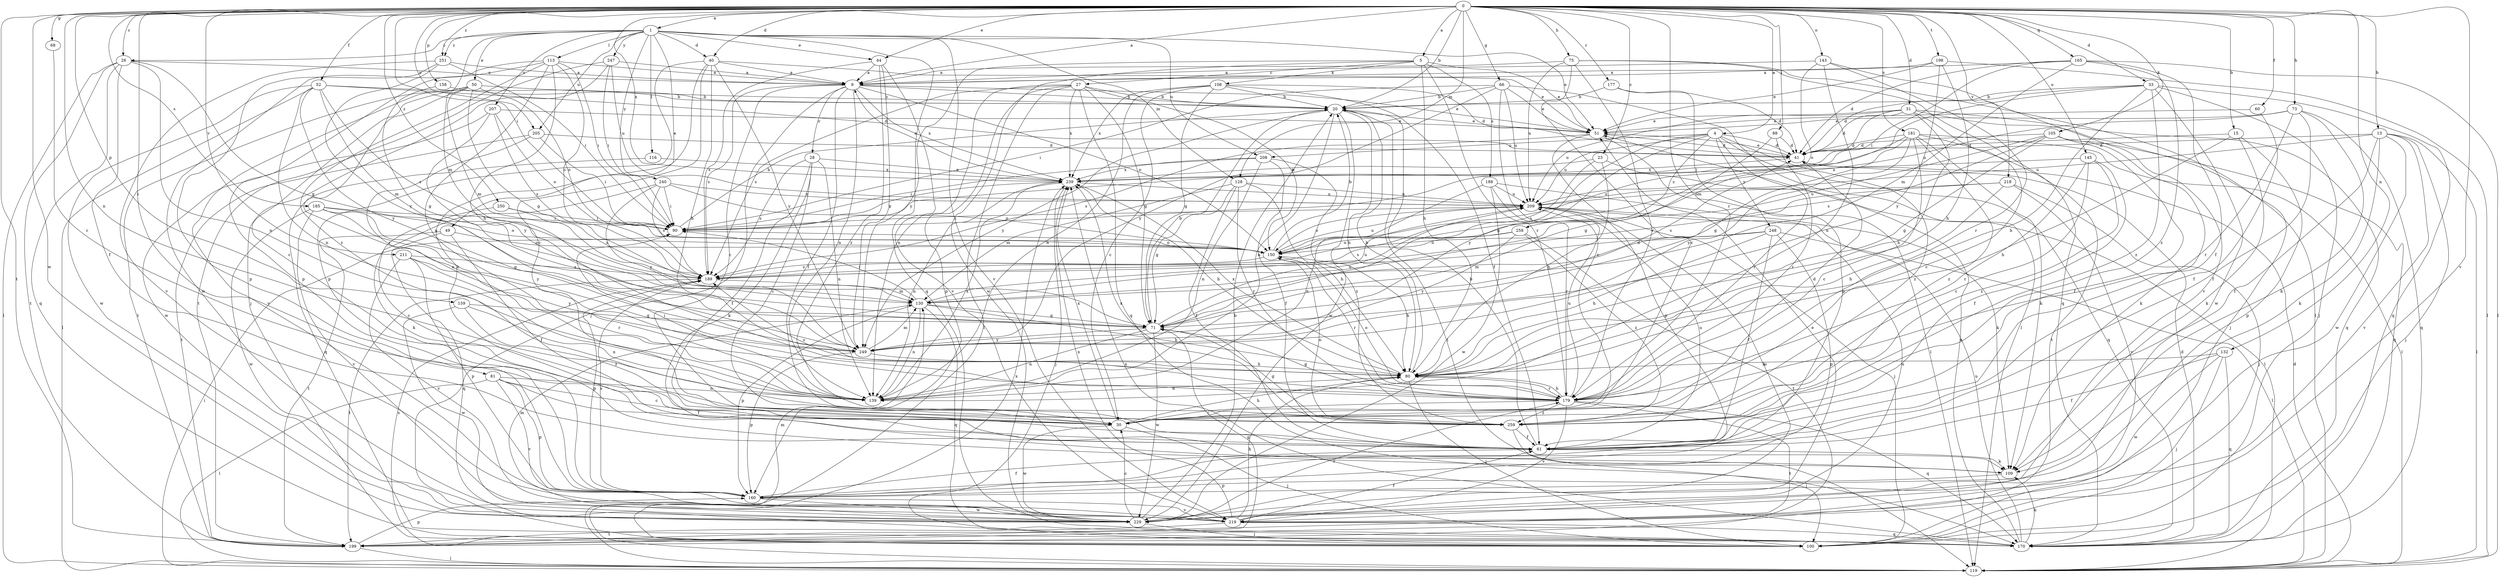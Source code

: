 strict digraph  {
0;
1;
4;
5;
9;
13;
15;
20;
23;
26;
27;
28;
30;
31;
33;
40;
41;
44;
49;
50;
51;
52;
60;
61;
66;
68;
71;
73;
75;
80;
81;
88;
90;
100;
105;
108;
109;
113;
116;
119;
128;
130;
132;
139;
143;
145;
150;
158;
159;
160;
165;
170;
177;
179;
181;
185;
188;
189;
198;
199;
205;
207;
208;
209;
211;
218;
219;
229;
239;
240;
247;
248;
249;
250;
251;
258;
259;
0 -> 1  [label=a];
0 -> 4  [label=a];
0 -> 5  [label=a];
0 -> 9  [label=a];
0 -> 13  [label=b];
0 -> 15  [label=b];
0 -> 20  [label=b];
0 -> 23  [label=c];
0 -> 26  [label=c];
0 -> 31  [label=d];
0 -> 33  [label=d];
0 -> 40  [label=d];
0 -> 44  [label=e];
0 -> 52  [label=f];
0 -> 60  [label=f];
0 -> 66  [label=g];
0 -> 68  [label=g];
0 -> 73  [label=h];
0 -> 75  [label=h];
0 -> 81  [label=i];
0 -> 88  [label=i];
0 -> 90  [label=i];
0 -> 105  [label=k];
0 -> 128  [label=m];
0 -> 132  [label=n];
0 -> 139  [label=n];
0 -> 143  [label=o];
0 -> 145  [label=o];
0 -> 158  [label=p];
0 -> 159  [label=p];
0 -> 165  [label=q];
0 -> 177  [label=r];
0 -> 179  [label=r];
0 -> 181  [label=s];
0 -> 185  [label=s];
0 -> 198  [label=t];
0 -> 199  [label=t];
0 -> 205  [label=u];
0 -> 211  [label=v];
0 -> 218  [label=v];
0 -> 219  [label=v];
0 -> 229  [label=w];
0 -> 239  [label=x];
0 -> 250  [label=z];
0 -> 251  [label=z];
1 -> 26  [label=c];
1 -> 40  [label=d];
1 -> 44  [label=e];
1 -> 49  [label=e];
1 -> 50  [label=e];
1 -> 51  [label=e];
1 -> 113  [label=l];
1 -> 116  [label=l];
1 -> 128  [label=m];
1 -> 130  [label=m];
1 -> 170  [label=q];
1 -> 205  [label=u];
1 -> 207  [label=u];
1 -> 208  [label=u];
1 -> 219  [label=v];
1 -> 240  [label=y];
1 -> 247  [label=y];
1 -> 251  [label=z];
4 -> 41  [label=d];
4 -> 71  [label=g];
4 -> 170  [label=q];
4 -> 179  [label=r];
4 -> 208  [label=u];
4 -> 209  [label=u];
4 -> 248  [label=y];
4 -> 249  [label=y];
4 -> 258  [label=z];
4 -> 259  [label=z];
5 -> 27  [label=c];
5 -> 51  [label=e];
5 -> 80  [label=h];
5 -> 108  [label=k];
5 -> 179  [label=r];
5 -> 188  [label=s];
5 -> 229  [label=w];
5 -> 249  [label=y];
9 -> 20  [label=b];
9 -> 28  [label=c];
9 -> 30  [label=c];
9 -> 51  [label=e];
9 -> 61  [label=f];
9 -> 100  [label=j];
9 -> 139  [label=n];
9 -> 150  [label=o];
9 -> 189  [label=s];
9 -> 239  [label=x];
13 -> 41  [label=d];
13 -> 61  [label=f];
13 -> 100  [label=j];
13 -> 109  [label=k];
13 -> 119  [label=l];
13 -> 209  [label=u];
13 -> 219  [label=v];
13 -> 229  [label=w];
15 -> 41  [label=d];
15 -> 80  [label=h];
15 -> 109  [label=k];
15 -> 160  [label=p];
20 -> 51  [label=e];
20 -> 80  [label=h];
20 -> 119  [label=l];
20 -> 139  [label=n];
20 -> 229  [label=w];
20 -> 249  [label=y];
23 -> 80  [label=h];
23 -> 119  [label=l];
23 -> 189  [label=s];
23 -> 239  [label=x];
26 -> 9  [label=a];
26 -> 61  [label=f];
26 -> 71  [label=g];
26 -> 119  [label=l];
26 -> 139  [label=n];
26 -> 170  [label=q];
26 -> 199  [label=t];
27 -> 20  [label=b];
27 -> 71  [label=g];
27 -> 119  [label=l];
27 -> 139  [label=n];
27 -> 150  [label=o];
27 -> 160  [label=p];
27 -> 170  [label=q];
27 -> 189  [label=s];
27 -> 239  [label=x];
28 -> 30  [label=c];
28 -> 61  [label=f];
28 -> 109  [label=k];
28 -> 139  [label=n];
28 -> 189  [label=s];
28 -> 239  [label=x];
30 -> 80  [label=h];
30 -> 100  [label=j];
30 -> 229  [label=w];
30 -> 239  [label=x];
31 -> 30  [label=c];
31 -> 41  [label=d];
31 -> 51  [label=e];
31 -> 80  [label=h];
31 -> 90  [label=i];
31 -> 100  [label=j];
31 -> 170  [label=q];
31 -> 209  [label=u];
33 -> 20  [label=b];
33 -> 41  [label=d];
33 -> 80  [label=h];
33 -> 100  [label=j];
33 -> 130  [label=m];
33 -> 170  [label=q];
33 -> 229  [label=w];
33 -> 259  [label=z];
40 -> 9  [label=a];
40 -> 30  [label=c];
40 -> 51  [label=e];
40 -> 80  [label=h];
40 -> 109  [label=k];
40 -> 160  [label=p];
40 -> 249  [label=y];
41 -> 51  [label=e];
41 -> 239  [label=x];
44 -> 9  [label=a];
44 -> 189  [label=s];
44 -> 219  [label=v];
44 -> 249  [label=y];
44 -> 259  [label=z];
49 -> 61  [label=f];
49 -> 150  [label=o];
49 -> 170  [label=q];
49 -> 199  [label=t];
50 -> 20  [label=b];
50 -> 30  [label=c];
50 -> 71  [label=g];
50 -> 130  [label=m];
50 -> 150  [label=o];
50 -> 179  [label=r];
50 -> 199  [label=t];
50 -> 219  [label=v];
51 -> 41  [label=d];
51 -> 119  [label=l];
51 -> 160  [label=p];
51 -> 189  [label=s];
52 -> 20  [label=b];
52 -> 41  [label=d];
52 -> 119  [label=l];
52 -> 130  [label=m];
52 -> 139  [label=n];
52 -> 189  [label=s];
52 -> 229  [label=w];
52 -> 249  [label=y];
60 -> 51  [label=e];
60 -> 61  [label=f];
61 -> 20  [label=b];
61 -> 109  [label=k];
61 -> 209  [label=u];
66 -> 20  [label=b];
66 -> 30  [label=c];
66 -> 51  [label=e];
66 -> 90  [label=i];
66 -> 119  [label=l];
66 -> 209  [label=u];
66 -> 249  [label=y];
68 -> 30  [label=c];
71 -> 20  [label=b];
71 -> 41  [label=d];
71 -> 139  [label=n];
71 -> 209  [label=u];
71 -> 229  [label=w];
71 -> 249  [label=y];
73 -> 51  [label=e];
73 -> 61  [label=f];
73 -> 109  [label=k];
73 -> 170  [label=q];
73 -> 179  [label=r];
73 -> 209  [label=u];
75 -> 9  [label=a];
75 -> 30  [label=c];
75 -> 119  [label=l];
75 -> 170  [label=q];
75 -> 179  [label=r];
75 -> 209  [label=u];
80 -> 20  [label=b];
80 -> 100  [label=j];
80 -> 139  [label=n];
80 -> 179  [label=r];
80 -> 239  [label=x];
81 -> 30  [label=c];
81 -> 61  [label=f];
81 -> 119  [label=l];
81 -> 139  [label=n];
81 -> 160  [label=p];
81 -> 219  [label=v];
88 -> 41  [label=d];
88 -> 71  [label=g];
88 -> 179  [label=r];
90 -> 20  [label=b];
90 -> 150  [label=o];
100 -> 130  [label=m];
100 -> 189  [label=s];
105 -> 41  [label=d];
105 -> 61  [label=f];
105 -> 71  [label=g];
105 -> 109  [label=k];
105 -> 150  [label=o];
105 -> 170  [label=q];
105 -> 189  [label=s];
108 -> 20  [label=b];
108 -> 30  [label=c];
108 -> 41  [label=d];
108 -> 61  [label=f];
108 -> 71  [label=g];
108 -> 139  [label=n];
108 -> 239  [label=x];
109 -> 160  [label=p];
113 -> 9  [label=a];
113 -> 80  [label=h];
113 -> 90  [label=i];
113 -> 139  [label=n];
113 -> 160  [label=p];
113 -> 189  [label=s];
113 -> 229  [label=w];
113 -> 259  [label=z];
116 -> 170  [label=q];
116 -> 239  [label=x];
119 -> 41  [label=d];
119 -> 90  [label=i];
119 -> 239  [label=x];
128 -> 61  [label=f];
128 -> 71  [label=g];
128 -> 80  [label=h];
128 -> 130  [label=m];
128 -> 179  [label=r];
128 -> 209  [label=u];
130 -> 71  [label=g];
130 -> 80  [label=h];
130 -> 90  [label=i];
130 -> 139  [label=n];
130 -> 160  [label=p];
130 -> 170  [label=q];
130 -> 209  [label=u];
132 -> 61  [label=f];
132 -> 80  [label=h];
132 -> 100  [label=j];
132 -> 170  [label=q];
132 -> 229  [label=w];
139 -> 90  [label=i];
139 -> 239  [label=x];
143 -> 9  [label=a];
143 -> 139  [label=n];
143 -> 150  [label=o];
143 -> 179  [label=r];
143 -> 219  [label=v];
145 -> 30  [label=c];
145 -> 61  [label=f];
145 -> 179  [label=r];
145 -> 239  [label=x];
145 -> 259  [label=z];
150 -> 20  [label=b];
150 -> 80  [label=h];
150 -> 179  [label=r];
150 -> 189  [label=s];
150 -> 209  [label=u];
158 -> 20  [label=b];
158 -> 71  [label=g];
159 -> 71  [label=g];
159 -> 139  [label=n];
159 -> 229  [label=w];
159 -> 259  [label=z];
160 -> 61  [label=f];
160 -> 189  [label=s];
160 -> 219  [label=v];
160 -> 229  [label=w];
165 -> 9  [label=a];
165 -> 41  [label=d];
165 -> 61  [label=f];
165 -> 90  [label=i];
165 -> 119  [label=l];
165 -> 130  [label=m];
165 -> 259  [label=z];
170 -> 41  [label=d];
170 -> 51  [label=e];
170 -> 109  [label=k];
170 -> 209  [label=u];
170 -> 239  [label=x];
177 -> 20  [label=b];
177 -> 41  [label=d];
177 -> 160  [label=p];
179 -> 30  [label=c];
179 -> 41  [label=d];
179 -> 71  [label=g];
179 -> 80  [label=h];
179 -> 150  [label=o];
179 -> 170  [label=q];
179 -> 189  [label=s];
179 -> 199  [label=t];
179 -> 209  [label=u];
179 -> 219  [label=v];
179 -> 259  [label=z];
181 -> 30  [label=c];
181 -> 41  [label=d];
181 -> 71  [label=g];
181 -> 109  [label=k];
181 -> 119  [label=l];
181 -> 150  [label=o];
181 -> 199  [label=t];
181 -> 249  [label=y];
181 -> 259  [label=z];
185 -> 71  [label=g];
185 -> 90  [label=i];
185 -> 150  [label=o];
185 -> 219  [label=v];
185 -> 229  [label=w];
185 -> 249  [label=y];
188 -> 109  [label=k];
188 -> 139  [label=n];
188 -> 179  [label=r];
188 -> 209  [label=u];
188 -> 229  [label=w];
189 -> 130  [label=m];
189 -> 160  [label=p];
189 -> 199  [label=t];
198 -> 9  [label=a];
198 -> 51  [label=e];
198 -> 80  [label=h];
198 -> 119  [label=l];
198 -> 249  [label=y];
199 -> 71  [label=g];
199 -> 119  [label=l];
199 -> 160  [label=p];
205 -> 41  [label=d];
205 -> 90  [label=i];
205 -> 139  [label=n];
205 -> 199  [label=t];
207 -> 51  [label=e];
207 -> 150  [label=o];
207 -> 189  [label=s];
207 -> 229  [label=w];
207 -> 249  [label=y];
208 -> 61  [label=f];
208 -> 90  [label=i];
208 -> 139  [label=n];
208 -> 239  [label=x];
208 -> 259  [label=z];
209 -> 90  [label=i];
209 -> 100  [label=j];
209 -> 150  [label=o];
211 -> 160  [label=p];
211 -> 179  [label=r];
211 -> 189  [label=s];
211 -> 219  [label=v];
211 -> 249  [label=y];
218 -> 80  [label=h];
218 -> 100  [label=j];
218 -> 189  [label=s];
218 -> 209  [label=u];
218 -> 219  [label=v];
219 -> 61  [label=f];
219 -> 80  [label=h];
219 -> 170  [label=q];
219 -> 199  [label=t];
219 -> 209  [label=u];
219 -> 239  [label=x];
229 -> 20  [label=b];
229 -> 30  [label=c];
229 -> 51  [label=e];
229 -> 100  [label=j];
229 -> 130  [label=m];
229 -> 179  [label=r];
229 -> 209  [label=u];
239 -> 9  [label=a];
239 -> 80  [label=h];
239 -> 90  [label=i];
239 -> 100  [label=j];
239 -> 139  [label=n];
239 -> 209  [label=u];
240 -> 90  [label=i];
240 -> 109  [label=k];
240 -> 150  [label=o];
240 -> 189  [label=s];
240 -> 209  [label=u];
240 -> 249  [label=y];
247 -> 9  [label=a];
247 -> 90  [label=i];
247 -> 100  [label=j];
247 -> 199  [label=t];
247 -> 209  [label=u];
248 -> 61  [label=f];
248 -> 80  [label=h];
248 -> 119  [label=l];
248 -> 130  [label=m];
248 -> 150  [label=o];
248 -> 160  [label=p];
249 -> 80  [label=h];
249 -> 130  [label=m];
249 -> 160  [label=p];
250 -> 30  [label=c];
250 -> 90  [label=i];
250 -> 189  [label=s];
251 -> 9  [label=a];
251 -> 90  [label=i];
251 -> 160  [label=p];
251 -> 219  [label=v];
251 -> 249  [label=y];
258 -> 150  [label=o];
258 -> 189  [label=s];
258 -> 199  [label=t];
258 -> 249  [label=y];
258 -> 259  [label=z];
259 -> 61  [label=f];
259 -> 71  [label=g];
259 -> 100  [label=j];
259 -> 150  [label=o];
259 -> 239  [label=x];
}
